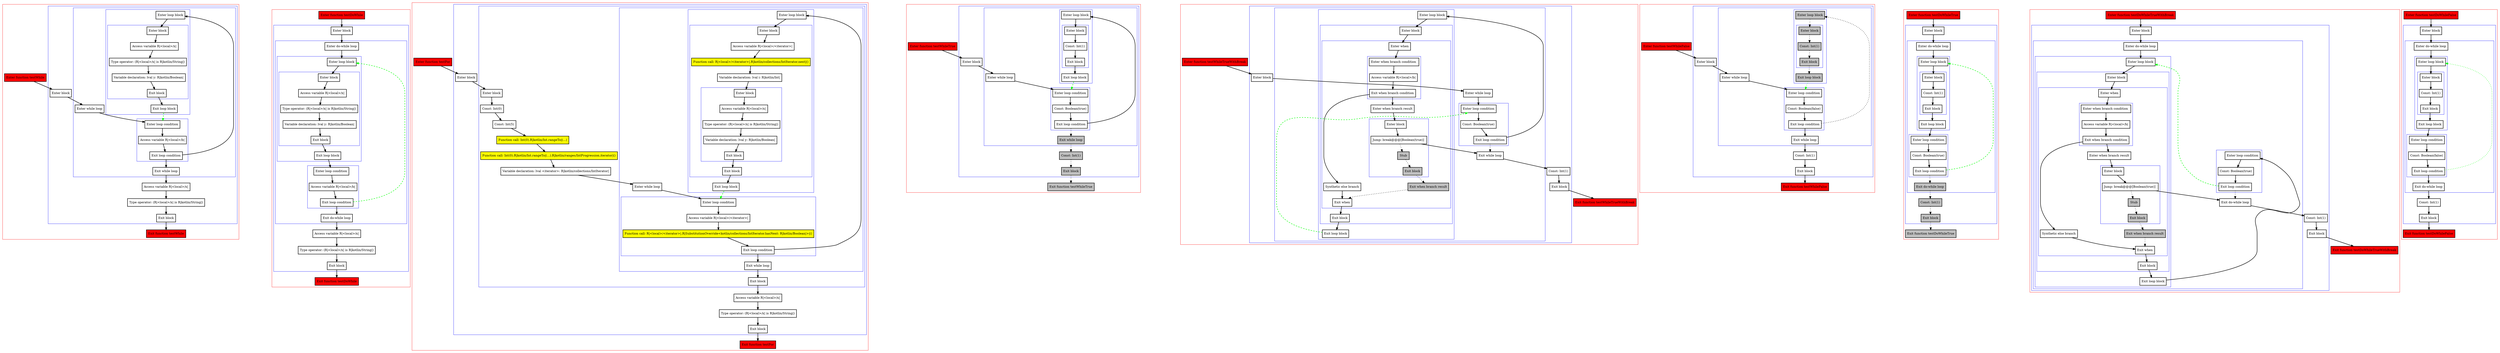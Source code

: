 digraph loops_kt {
    graph [nodesep=3]
    node [shape=box penwidth=2]
    edge [penwidth=2]

    subgraph cluster_0 {
        color=red
        0 [label="Enter function testWhile" style="filled" fillcolor=red];
        subgraph cluster_1 {
            color=blue
            1 [label="Enter block"];
            subgraph cluster_2 {
                color=blue
                2 [label="Enter while loop"];
                subgraph cluster_3 {
                    color=blue
                    3 [label="Enter loop condition"];
                    4 [label="Access variable R|<local>/b|"];
                    5 [label="Exit loop condition"];
                }
                subgraph cluster_4 {
                    color=blue
                    6 [label="Enter loop block"];
                    subgraph cluster_5 {
                        color=blue
                        7 [label="Enter block"];
                        8 [label="Access variable R|<local>/x|"];
                        9 [label="Type operator: (R|<local>/x| is R|kotlin/String|)"];
                        10 [label="Variable declaration: lval y: R|kotlin/Boolean|"];
                        11 [label="Exit block"];
                    }
                    12 [label="Exit loop block"];
                }
                13 [label="Exit while loop"];
            }
            14 [label="Access variable R|<local>/x|"];
            15 [label="Type operator: (R|<local>/x| is R|kotlin/String|)"];
            16 [label="Exit block"];
        }
        17 [label="Exit function testWhile" style="filled" fillcolor=red];
    }
    0 -> {1};
    1 -> {2};
    2 -> {3};
    3 -> {4};
    4 -> {5};
    5 -> {6 13};
    6 -> {7};
    7 -> {8};
    8 -> {9};
    9 -> {10};
    10 -> {11};
    11 -> {12};
    12 -> {3} [color=green style=dashed];
    13 -> {14};
    14 -> {15};
    15 -> {16};
    16 -> {17};

    subgraph cluster_6 {
        color=red
        18 [label="Enter function testDoWhile" style="filled" fillcolor=red];
        subgraph cluster_7 {
            color=blue
            19 [label="Enter block"];
            subgraph cluster_8 {
                color=blue
                20 [label="Enter do-while loop"];
                subgraph cluster_9 {
                    color=blue
                    21 [label="Enter loop block"];
                    subgraph cluster_10 {
                        color=blue
                        22 [label="Enter block"];
                        23 [label="Access variable R|<local>/x|"];
                        24 [label="Type operator: (R|<local>/x| is R|kotlin/String|)"];
                        25 [label="Variable declaration: lval y: R|kotlin/Boolean|"];
                        26 [label="Exit block"];
                    }
                    27 [label="Exit loop block"];
                }
                subgraph cluster_11 {
                    color=blue
                    28 [label="Enter loop condition"];
                    29 [label="Access variable R|<local>/b|"];
                    30 [label="Exit loop condition"];
                }
                31 [label="Exit do-while loop"];
            }
            32 [label="Access variable R|<local>/x|"];
            33 [label="Type operator: (R|<local>/x| is R|kotlin/String|)"];
            34 [label="Exit block"];
        }
        35 [label="Exit function testDoWhile" style="filled" fillcolor=red];
    }
    18 -> {19};
    19 -> {20};
    20 -> {21};
    21 -> {22};
    22 -> {23};
    23 -> {24};
    24 -> {25};
    25 -> {26};
    26 -> {27};
    27 -> {28};
    28 -> {29};
    29 -> {30};
    30 -> {31};
    30 -> {21} [color=green style=dashed];
    31 -> {32};
    32 -> {33};
    33 -> {34};
    34 -> {35};

    subgraph cluster_12 {
        color=red
        36 [label="Enter function testFor" style="filled" fillcolor=red];
        subgraph cluster_13 {
            color=blue
            37 [label="Enter block"];
            subgraph cluster_14 {
                color=blue
                38 [label="Enter block"];
                39 [label="Const: Int(0)"];
                40 [label="Const: Int(5)"];
                41 [label="Function call: Int(0).R|kotlin/Int.rangeTo|(...)" style="filled" fillcolor=yellow];
                42 [label="Function call: Int(0).R|kotlin/Int.rangeTo|(...).R|kotlin/ranges/IntProgression.iterator|()" style="filled" fillcolor=yellow];
                43 [label="Variable declaration: lval <iterator>: R|kotlin/collections/IntIterator|"];
                subgraph cluster_15 {
                    color=blue
                    44 [label="Enter while loop"];
                    subgraph cluster_16 {
                        color=blue
                        45 [label="Enter loop condition"];
                        46 [label="Access variable R|<local>/<iterator>|"];
                        47 [label="Function call: R|<local>/<iterator>|.R|SubstitutionOverride<kotlin/collections/IntIterator.hasNext: R|kotlin/Boolean|>|()" style="filled" fillcolor=yellow];
                        48 [label="Exit loop condition"];
                    }
                    subgraph cluster_17 {
                        color=blue
                        49 [label="Enter loop block"];
                        subgraph cluster_18 {
                            color=blue
                            50 [label="Enter block"];
                            51 [label="Access variable R|<local>/<iterator>|"];
                            52 [label="Function call: R|<local>/<iterator>|.R|kotlin/collections/IntIterator.next|()" style="filled" fillcolor=yellow];
                            53 [label="Variable declaration: lval i: R|kotlin/Int|"];
                            subgraph cluster_19 {
                                color=blue
                                54 [label="Enter block"];
                                55 [label="Access variable R|<local>/x|"];
                                56 [label="Type operator: (R|<local>/x| is R|kotlin/String|)"];
                                57 [label="Variable declaration: lval y: R|kotlin/Boolean|"];
                                58 [label="Exit block"];
                            }
                            59 [label="Exit block"];
                        }
                        60 [label="Exit loop block"];
                    }
                    61 [label="Exit while loop"];
                }
                62 [label="Exit block"];
            }
            63 [label="Access variable R|<local>/x|"];
            64 [label="Type operator: (R|<local>/x| is R|kotlin/String|)"];
            65 [label="Exit block"];
        }
        66 [label="Exit function testFor" style="filled" fillcolor=red];
    }
    36 -> {37};
    37 -> {38};
    38 -> {39};
    39 -> {40};
    40 -> {41};
    41 -> {42};
    42 -> {43};
    43 -> {44};
    44 -> {45};
    45 -> {46};
    46 -> {47};
    47 -> {48};
    48 -> {49 61};
    49 -> {50};
    50 -> {51};
    51 -> {52};
    52 -> {53};
    53 -> {54};
    54 -> {55};
    55 -> {56};
    56 -> {57};
    57 -> {58};
    58 -> {59};
    59 -> {60};
    60 -> {45} [color=green style=dashed];
    61 -> {62};
    62 -> {63};
    63 -> {64};
    64 -> {65};
    65 -> {66};

    subgraph cluster_20 {
        color=red
        67 [label="Enter function testWhileTrue" style="filled" fillcolor=red];
        subgraph cluster_21 {
            color=blue
            68 [label="Enter block"];
            subgraph cluster_22 {
                color=blue
                69 [label="Enter while loop"];
                subgraph cluster_23 {
                    color=blue
                    70 [label="Enter loop condition"];
                    71 [label="Const: Boolean(true)"];
                    72 [label="Exit loop condition"];
                }
                subgraph cluster_24 {
                    color=blue
                    73 [label="Enter loop block"];
                    subgraph cluster_25 {
                        color=blue
                        74 [label="Enter block"];
                        75 [label="Const: Int(1)"];
                        76 [label="Exit block"];
                    }
                    77 [label="Exit loop block"];
                }
                78 [label="Exit while loop" style="filled" fillcolor=gray];
            }
            79 [label="Const: Int(1)" style="filled" fillcolor=gray];
            80 [label="Exit block" style="filled" fillcolor=gray];
        }
        81 [label="Exit function testWhileTrue" style="filled" fillcolor=gray];
    }
    67 -> {68};
    68 -> {69};
    69 -> {70};
    70 -> {71};
    71 -> {72};
    72 -> {73};
    72 -> {78} [style=dotted];
    73 -> {74};
    74 -> {75};
    75 -> {76};
    76 -> {77};
    77 -> {70} [color=green style=dashed];
    78 -> {79} [style=dotted];
    79 -> {80} [style=dotted];
    80 -> {81} [style=dotted];

    subgraph cluster_26 {
        color=red
        82 [label="Enter function testWhileTrueWithBreak" style="filled" fillcolor=red];
        subgraph cluster_27 {
            color=blue
            83 [label="Enter block"];
            subgraph cluster_28 {
                color=blue
                84 [label="Enter while loop"];
                subgraph cluster_29 {
                    color=blue
                    85 [label="Enter loop condition"];
                    86 [label="Const: Boolean(true)"];
                    87 [label="Exit loop condition"];
                }
                subgraph cluster_30 {
                    color=blue
                    88 [label="Enter loop block"];
                    subgraph cluster_31 {
                        color=blue
                        89 [label="Enter block"];
                        subgraph cluster_32 {
                            color=blue
                            90 [label="Enter when"];
                            subgraph cluster_33 {
                                color=blue
                                91 [label="Enter when branch condition "];
                                92 [label="Access variable R|<local>/b|"];
                                93 [label="Exit when branch condition"];
                            }
                            94 [label="Synthetic else branch"];
                            95 [label="Enter when branch result"];
                            subgraph cluster_34 {
                                color=blue
                                96 [label="Enter block"];
                                97 [label="Jump: break@@@[Boolean(true)] "];
                                98 [label="Stub" style="filled" fillcolor=gray];
                                99 [label="Exit block" style="filled" fillcolor=gray];
                            }
                            100 [label="Exit when branch result" style="filled" fillcolor=gray];
                            101 [label="Exit when"];
                        }
                        102 [label="Exit block"];
                    }
                    103 [label="Exit loop block"];
                }
                104 [label="Exit while loop"];
            }
            105 [label="Const: Int(1)"];
            106 [label="Exit block"];
        }
        107 [label="Exit function testWhileTrueWithBreak" style="filled" fillcolor=red];
    }
    82 -> {83};
    83 -> {84};
    84 -> {85};
    85 -> {86};
    86 -> {87};
    87 -> {88};
    87 -> {104} [style=dotted];
    88 -> {89};
    89 -> {90};
    90 -> {91};
    91 -> {92};
    92 -> {93};
    93 -> {94 95};
    94 -> {101};
    95 -> {96};
    96 -> {97};
    97 -> {104};
    97 -> {98} [style=dotted];
    98 -> {99} [style=dotted];
    99 -> {100} [style=dotted];
    100 -> {101} [style=dotted];
    101 -> {102};
    102 -> {103};
    103 -> {85} [color=green style=dashed];
    104 -> {105};
    105 -> {106};
    106 -> {107};

    subgraph cluster_35 {
        color=red
        108 [label="Enter function testWhileFalse" style="filled" fillcolor=red];
        subgraph cluster_36 {
            color=blue
            109 [label="Enter block"];
            subgraph cluster_37 {
                color=blue
                110 [label="Enter while loop"];
                subgraph cluster_38 {
                    color=blue
                    111 [label="Enter loop condition"];
                    112 [label="Const: Boolean(false)"];
                    113 [label="Exit loop condition"];
                }
                subgraph cluster_39 {
                    color=blue
                    114 [label="Enter loop block" style="filled" fillcolor=gray];
                    subgraph cluster_40 {
                        color=blue
                        115 [label="Enter block" style="filled" fillcolor=gray];
                        116 [label="Const: Int(1)" style="filled" fillcolor=gray];
                        117 [label="Exit block" style="filled" fillcolor=gray];
                    }
                    118 [label="Exit loop block" style="filled" fillcolor=gray];
                }
                119 [label="Exit while loop"];
            }
            120 [label="Const: Int(1)"];
            121 [label="Exit block"];
        }
        122 [label="Exit function testWhileFalse" style="filled" fillcolor=red];
    }
    108 -> {109};
    109 -> {110};
    110 -> {111};
    111 -> {112};
    112 -> {113};
    113 -> {119};
    113 -> {114} [style=dotted];
    114 -> {115} [style=dotted];
    115 -> {116} [style=dotted];
    116 -> {117} [style=dotted];
    117 -> {118} [style=dotted];
    118 -> {111} [color=green style=dotted];
    119 -> {120};
    120 -> {121};
    121 -> {122};

    subgraph cluster_41 {
        color=red
        123 [label="Enter function testDoWhileTrue" style="filled" fillcolor=red];
        subgraph cluster_42 {
            color=blue
            124 [label="Enter block"];
            subgraph cluster_43 {
                color=blue
                125 [label="Enter do-while loop"];
                subgraph cluster_44 {
                    color=blue
                    126 [label="Enter loop block"];
                    subgraph cluster_45 {
                        color=blue
                        127 [label="Enter block"];
                        128 [label="Const: Int(1)"];
                        129 [label="Exit block"];
                    }
                    130 [label="Exit loop block"];
                }
                subgraph cluster_46 {
                    color=blue
                    131 [label="Enter loop condition"];
                    132 [label="Const: Boolean(true)"];
                    133 [label="Exit loop condition"];
                }
                134 [label="Exit do-while loop" style="filled" fillcolor=gray];
            }
            135 [label="Const: Int(1)" style="filled" fillcolor=gray];
            136 [label="Exit block" style="filled" fillcolor=gray];
        }
        137 [label="Exit function testDoWhileTrue" style="filled" fillcolor=gray];
    }
    123 -> {124};
    124 -> {125};
    125 -> {126};
    126 -> {127};
    127 -> {128};
    128 -> {129};
    129 -> {130};
    130 -> {131};
    131 -> {132};
    132 -> {133};
    133 -> {126} [color=green style=dashed];
    133 -> {134} [style=dotted];
    134 -> {135} [style=dotted];
    135 -> {136} [style=dotted];
    136 -> {137} [style=dotted];

    subgraph cluster_47 {
        color=red
        138 [label="Enter function testDoWhileTrueWithBreak" style="filled" fillcolor=red];
        subgraph cluster_48 {
            color=blue
            139 [label="Enter block"];
            subgraph cluster_49 {
                color=blue
                140 [label="Enter do-while loop"];
                subgraph cluster_50 {
                    color=blue
                    141 [label="Enter loop block"];
                    subgraph cluster_51 {
                        color=blue
                        142 [label="Enter block"];
                        subgraph cluster_52 {
                            color=blue
                            143 [label="Enter when"];
                            subgraph cluster_53 {
                                color=blue
                                144 [label="Enter when branch condition "];
                                145 [label="Access variable R|<local>/b|"];
                                146 [label="Exit when branch condition"];
                            }
                            147 [label="Synthetic else branch"];
                            148 [label="Enter when branch result"];
                            subgraph cluster_54 {
                                color=blue
                                149 [label="Enter block"];
                                150 [label="Jump: break@@@[Boolean(true)] "];
                                151 [label="Stub" style="filled" fillcolor=gray];
                                152 [label="Exit block" style="filled" fillcolor=gray];
                            }
                            153 [label="Exit when branch result" style="filled" fillcolor=gray];
                            154 [label="Exit when"];
                        }
                        155 [label="Exit block"];
                    }
                    156 [label="Exit loop block"];
                }
                subgraph cluster_55 {
                    color=blue
                    157 [label="Enter loop condition"];
                    158 [label="Const: Boolean(true)"];
                    159 [label="Exit loop condition"];
                }
                160 [label="Exit do-while loop"];
            }
            161 [label="Const: Int(1)"];
            162 [label="Exit block"];
        }
        163 [label="Exit function testDoWhileTrueWithBreak" style="filled" fillcolor=red];
    }
    138 -> {139};
    139 -> {140};
    140 -> {141};
    141 -> {142};
    142 -> {143};
    143 -> {144};
    144 -> {145};
    145 -> {146};
    146 -> {147 148};
    147 -> {154};
    148 -> {149};
    149 -> {150};
    150 -> {160};
    150 -> {151} [style=dotted];
    151 -> {152} [style=dotted];
    152 -> {153} [style=dotted];
    153 -> {154} [style=dotted];
    154 -> {155};
    155 -> {156};
    156 -> {157};
    157 -> {158};
    158 -> {159};
    159 -> {141} [color=green style=dashed];
    159 -> {160} [style=dotted];
    160 -> {161};
    161 -> {162};
    162 -> {163};

    subgraph cluster_56 {
        color=red
        164 [label="Enter function testDoWhileFalse" style="filled" fillcolor=red];
        subgraph cluster_57 {
            color=blue
            165 [label="Enter block"];
            subgraph cluster_58 {
                color=blue
                166 [label="Enter do-while loop"];
                subgraph cluster_59 {
                    color=blue
                    167 [label="Enter loop block"];
                    subgraph cluster_60 {
                        color=blue
                        168 [label="Enter block"];
                        169 [label="Const: Int(1)"];
                        170 [label="Exit block"];
                    }
                    171 [label="Exit loop block"];
                }
                subgraph cluster_61 {
                    color=blue
                    172 [label="Enter loop condition"];
                    173 [label="Const: Boolean(false)"];
                    174 [label="Exit loop condition"];
                }
                175 [label="Exit do-while loop"];
            }
            176 [label="Const: Int(1)"];
            177 [label="Exit block"];
        }
        178 [label="Exit function testDoWhileFalse" style="filled" fillcolor=red];
    }
    164 -> {165};
    165 -> {166};
    166 -> {167};
    167 -> {168};
    168 -> {169};
    169 -> {170};
    170 -> {171};
    171 -> {172};
    172 -> {173};
    173 -> {174};
    174 -> {175};
    174 -> {167} [color=green style=dotted];
    175 -> {176};
    176 -> {177};
    177 -> {178};

}
